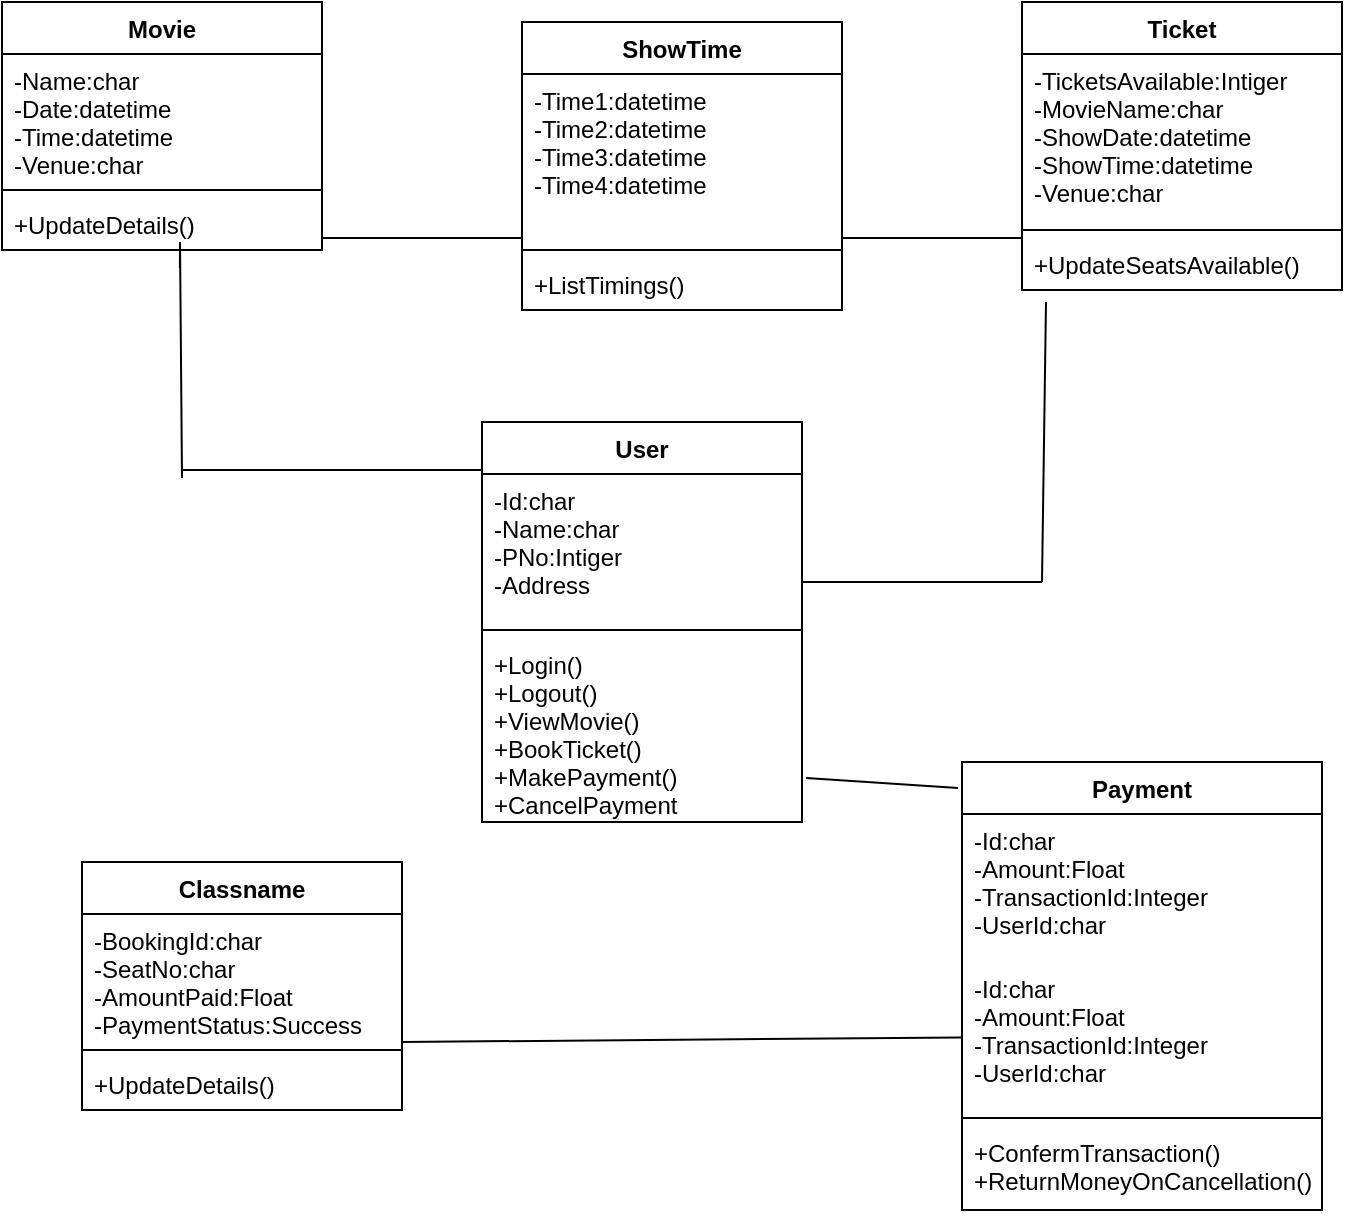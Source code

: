 <mxfile version="16.2.4" type="device"><diagram id="X6n-jdsuWEhb729CVim1" name="Page-1"><mxGraphModel dx="868" dy="425" grid="1" gridSize="10" guides="1" tooltips="1" connect="1" arrows="1" fold="1" page="1" pageScale="1" pageWidth="827" pageHeight="1169" math="0" shadow="0"><root><mxCell id="0"/><mxCell id="1" parent="0"/><mxCell id="4zqoCcSuyklwv4Ahp__0-7" value="Movie" style="swimlane;fontStyle=1;align=center;verticalAlign=top;childLayout=stackLayout;horizontal=1;startSize=26;horizontalStack=0;resizeParent=1;resizeParentMax=0;resizeLast=0;collapsible=1;marginBottom=0;" parent="1" vertex="1"><mxGeometry x="60" y="10" width="160" height="124" as="geometry"/></mxCell><mxCell id="4zqoCcSuyklwv4Ahp__0-8" value="-Name:char&#10;-Date:datetime&#10;-Time:datetime&#10;-Venue:char&#10;" style="text;strokeColor=none;fillColor=none;align=left;verticalAlign=top;spacingLeft=4;spacingRight=4;overflow=hidden;rotatable=0;points=[[0,0.5],[1,0.5]];portConstraint=eastwest;" parent="4zqoCcSuyklwv4Ahp__0-7" vertex="1"><mxGeometry y="26" width="160" height="64" as="geometry"/></mxCell><mxCell id="4zqoCcSuyklwv4Ahp__0-9" value="" style="line;strokeWidth=1;fillColor=none;align=left;verticalAlign=middle;spacingTop=-1;spacingLeft=3;spacingRight=3;rotatable=0;labelPosition=right;points=[];portConstraint=eastwest;" parent="4zqoCcSuyklwv4Ahp__0-7" vertex="1"><mxGeometry y="90" width="160" height="8" as="geometry"/></mxCell><mxCell id="4zqoCcSuyklwv4Ahp__0-10" value="+UpdateDetails()" style="text;strokeColor=none;fillColor=none;align=left;verticalAlign=top;spacingLeft=4;spacingRight=4;overflow=hidden;rotatable=0;points=[[0,0.5],[1,0.5]];portConstraint=eastwest;" parent="4zqoCcSuyklwv4Ahp__0-7" vertex="1"><mxGeometry y="98" width="160" height="26" as="geometry"/></mxCell><mxCell id="sV8MLsxhvzFs1njW_VpO-1" value="Ticket" style="swimlane;fontStyle=1;align=center;verticalAlign=top;childLayout=stackLayout;horizontal=1;startSize=26;horizontalStack=0;resizeParent=1;resizeParentMax=0;resizeLast=0;collapsible=1;marginBottom=0;" vertex="1" parent="1"><mxGeometry x="570" y="10" width="160" height="144" as="geometry"/></mxCell><mxCell id="sV8MLsxhvzFs1njW_VpO-2" value="-TicketsAvailable:Intiger&#10;-MovieName:char&#10;-ShowDate:datetime&#10;-ShowTime:datetime&#10;-Venue:char" style="text;strokeColor=none;fillColor=none;align=left;verticalAlign=top;spacingLeft=4;spacingRight=4;overflow=hidden;rotatable=0;points=[[0,0.5],[1,0.5]];portConstraint=eastwest;" vertex="1" parent="sV8MLsxhvzFs1njW_VpO-1"><mxGeometry y="26" width="160" height="84" as="geometry"/></mxCell><mxCell id="sV8MLsxhvzFs1njW_VpO-3" value="" style="line;strokeWidth=1;fillColor=none;align=left;verticalAlign=middle;spacingTop=-1;spacingLeft=3;spacingRight=3;rotatable=0;labelPosition=right;points=[];portConstraint=eastwest;" vertex="1" parent="sV8MLsxhvzFs1njW_VpO-1"><mxGeometry y="110" width="160" height="8" as="geometry"/></mxCell><mxCell id="sV8MLsxhvzFs1njW_VpO-4" value="+UpdateSeatsAvailable()" style="text;strokeColor=none;fillColor=none;align=left;verticalAlign=top;spacingLeft=4;spacingRight=4;overflow=hidden;rotatable=0;points=[[0,0.5],[1,0.5]];portConstraint=eastwest;" vertex="1" parent="sV8MLsxhvzFs1njW_VpO-1"><mxGeometry y="118" width="160" height="26" as="geometry"/></mxCell><mxCell id="sV8MLsxhvzFs1njW_VpO-5" value="User" style="swimlane;fontStyle=1;align=center;verticalAlign=top;childLayout=stackLayout;horizontal=1;startSize=26;horizontalStack=0;resizeParent=1;resizeParentMax=0;resizeLast=0;collapsible=1;marginBottom=0;" vertex="1" parent="1"><mxGeometry x="300" y="220" width="160" height="200" as="geometry"/></mxCell><mxCell id="sV8MLsxhvzFs1njW_VpO-6" value="-Id:char&#10;-Name:char&#10;-PNo:Intiger&#10;-Address" style="text;strokeColor=none;fillColor=none;align=left;verticalAlign=top;spacingLeft=4;spacingRight=4;overflow=hidden;rotatable=0;points=[[0,0.5],[1,0.5]];portConstraint=eastwest;" vertex="1" parent="sV8MLsxhvzFs1njW_VpO-5"><mxGeometry y="26" width="160" height="74" as="geometry"/></mxCell><mxCell id="sV8MLsxhvzFs1njW_VpO-7" value="" style="line;strokeWidth=1;fillColor=none;align=left;verticalAlign=middle;spacingTop=-1;spacingLeft=3;spacingRight=3;rotatable=0;labelPosition=right;points=[];portConstraint=eastwest;" vertex="1" parent="sV8MLsxhvzFs1njW_VpO-5"><mxGeometry y="100" width="160" height="8" as="geometry"/></mxCell><mxCell id="sV8MLsxhvzFs1njW_VpO-8" value="+Login()&#10;+Logout()&#10;+ViewMovie()&#10;+BookTicket()&#10;+MakePayment()&#10;+CancelPayment" style="text;strokeColor=none;fillColor=none;align=left;verticalAlign=top;spacingLeft=4;spacingRight=4;overflow=hidden;rotatable=0;points=[[0,0.5],[1,0.5]];portConstraint=eastwest;" vertex="1" parent="sV8MLsxhvzFs1njW_VpO-5"><mxGeometry y="108" width="160" height="92" as="geometry"/></mxCell><mxCell id="sV8MLsxhvzFs1njW_VpO-9" value="Payment" style="swimlane;fontStyle=1;align=center;verticalAlign=top;childLayout=stackLayout;horizontal=1;startSize=26;horizontalStack=0;resizeParent=1;resizeParentMax=0;resizeLast=0;collapsible=1;marginBottom=0;" vertex="1" parent="1"><mxGeometry x="540" y="390" width="180" height="224" as="geometry"/></mxCell><mxCell id="sV8MLsxhvzFs1njW_VpO-10" value="-Id:char&#10;-Amount:Float&#10;-TransactionId:Integer&#10;-UserId:char" style="text;strokeColor=none;fillColor=none;align=left;verticalAlign=top;spacingLeft=4;spacingRight=4;overflow=hidden;rotatable=0;points=[[0,0.5],[1,0.5]];portConstraint=eastwest;" vertex="1" parent="sV8MLsxhvzFs1njW_VpO-9"><mxGeometry y="26" width="180" height="74" as="geometry"/></mxCell><mxCell id="sV8MLsxhvzFs1njW_VpO-13" value="-Id:char&#10;-Amount:Float&#10;-TransactionId:Integer&#10;-UserId:char" style="text;strokeColor=none;fillColor=none;align=left;verticalAlign=top;spacingLeft=4;spacingRight=4;overflow=hidden;rotatable=0;points=[[0,0.5],[1,0.5]];portConstraint=eastwest;" vertex="1" parent="sV8MLsxhvzFs1njW_VpO-9"><mxGeometry y="100" width="180" height="74" as="geometry"/></mxCell><mxCell id="sV8MLsxhvzFs1njW_VpO-11" value="" style="line;strokeWidth=1;fillColor=none;align=left;verticalAlign=middle;spacingTop=-1;spacingLeft=3;spacingRight=3;rotatable=0;labelPosition=right;points=[];portConstraint=eastwest;" vertex="1" parent="sV8MLsxhvzFs1njW_VpO-9"><mxGeometry y="174" width="180" height="8" as="geometry"/></mxCell><mxCell id="sV8MLsxhvzFs1njW_VpO-12" value="+ConfermTransaction()&#10;+ReturnMoneyOnCancellation()" style="text;strokeColor=none;fillColor=none;align=left;verticalAlign=top;spacingLeft=4;spacingRight=4;overflow=hidden;rotatable=0;points=[[0,0.5],[1,0.5]];portConstraint=eastwest;" vertex="1" parent="sV8MLsxhvzFs1njW_VpO-9"><mxGeometry y="182" width="180" height="42" as="geometry"/></mxCell><mxCell id="sV8MLsxhvzFs1njW_VpO-14" value="Classname" style="swimlane;fontStyle=1;align=center;verticalAlign=top;childLayout=stackLayout;horizontal=1;startSize=26;horizontalStack=0;resizeParent=1;resizeParentMax=0;resizeLast=0;collapsible=1;marginBottom=0;" vertex="1" parent="1"><mxGeometry x="100" y="440" width="160" height="124" as="geometry"/></mxCell><mxCell id="sV8MLsxhvzFs1njW_VpO-15" value="-BookingId:char&#10;-SeatNo:char&#10;-AmountPaid:Float&#10;-PaymentStatus:Success" style="text;strokeColor=none;fillColor=none;align=left;verticalAlign=top;spacingLeft=4;spacingRight=4;overflow=hidden;rotatable=0;points=[[0,0.5],[1,0.5]];portConstraint=eastwest;" vertex="1" parent="sV8MLsxhvzFs1njW_VpO-14"><mxGeometry y="26" width="160" height="64" as="geometry"/></mxCell><mxCell id="sV8MLsxhvzFs1njW_VpO-16" value="" style="line;strokeWidth=1;fillColor=none;align=left;verticalAlign=middle;spacingTop=-1;spacingLeft=3;spacingRight=3;rotatable=0;labelPosition=right;points=[];portConstraint=eastwest;" vertex="1" parent="sV8MLsxhvzFs1njW_VpO-14"><mxGeometry y="90" width="160" height="8" as="geometry"/></mxCell><mxCell id="sV8MLsxhvzFs1njW_VpO-17" value="+UpdateDetails()" style="text;strokeColor=none;fillColor=none;align=left;verticalAlign=top;spacingLeft=4;spacingRight=4;overflow=hidden;rotatable=0;points=[[0,0.5],[1,0.5]];portConstraint=eastwest;" vertex="1" parent="sV8MLsxhvzFs1njW_VpO-14"><mxGeometry y="98" width="160" height="26" as="geometry"/></mxCell><mxCell id="sV8MLsxhvzFs1njW_VpO-24" value="ShowTime" style="swimlane;fontStyle=1;align=center;verticalAlign=top;childLayout=stackLayout;horizontal=1;startSize=26;horizontalStack=0;resizeParent=1;resizeParentMax=0;resizeLast=0;collapsible=1;marginBottom=0;" vertex="1" parent="1"><mxGeometry x="320" y="20" width="160" height="144" as="geometry"/></mxCell><mxCell id="sV8MLsxhvzFs1njW_VpO-25" value="-Time1:datetime&#10;-Time2:datetime&#10;-Time3:datetime&#10;-Time4:datetime" style="text;strokeColor=none;fillColor=none;align=left;verticalAlign=top;spacingLeft=4;spacingRight=4;overflow=hidden;rotatable=0;points=[[0,0.5],[1,0.5]];portConstraint=eastwest;" vertex="1" parent="sV8MLsxhvzFs1njW_VpO-24"><mxGeometry y="26" width="160" height="84" as="geometry"/></mxCell><mxCell id="sV8MLsxhvzFs1njW_VpO-26" value="" style="line;strokeWidth=1;fillColor=none;align=left;verticalAlign=middle;spacingTop=-1;spacingLeft=3;spacingRight=3;rotatable=0;labelPosition=right;points=[];portConstraint=eastwest;" vertex="1" parent="sV8MLsxhvzFs1njW_VpO-24"><mxGeometry y="110" width="160" height="8" as="geometry"/></mxCell><mxCell id="sV8MLsxhvzFs1njW_VpO-27" value="+ListTimings()" style="text;strokeColor=none;fillColor=none;align=left;verticalAlign=top;spacingLeft=4;spacingRight=4;overflow=hidden;rotatable=0;points=[[0,0.5],[1,0.5]];portConstraint=eastwest;" vertex="1" parent="sV8MLsxhvzFs1njW_VpO-24"><mxGeometry y="118" width="160" height="26" as="geometry"/></mxCell><mxCell id="sV8MLsxhvzFs1njW_VpO-28" value="" style="line;strokeWidth=1;fillColor=none;align=left;verticalAlign=middle;spacingTop=-1;spacingLeft=3;spacingRight=3;rotatable=0;labelPosition=right;points=[];portConstraint=eastwest;" vertex="1" parent="1"><mxGeometry x="220" y="126" width="100" height="4" as="geometry"/></mxCell><mxCell id="sV8MLsxhvzFs1njW_VpO-29" value="" style="line;strokeWidth=1;fillColor=none;align=left;verticalAlign=middle;spacingTop=-1;spacingLeft=3;spacingRight=3;rotatable=0;labelPosition=right;points=[];portConstraint=eastwest;" vertex="1" parent="1"><mxGeometry x="150" y="240" width="150" height="8" as="geometry"/></mxCell><mxCell id="sV8MLsxhvzFs1njW_VpO-30" value="" style="line;strokeWidth=1;fillColor=none;align=left;verticalAlign=middle;spacingTop=-1;spacingLeft=3;spacingRight=3;rotatable=0;labelPosition=right;points=[];portConstraint=eastwest;" vertex="1" parent="1"><mxGeometry x="480" y="124" width="90" height="8" as="geometry"/></mxCell><mxCell id="sV8MLsxhvzFs1njW_VpO-32" value="" style="endArrow=none;html=1;rounded=0;entryX=0.556;entryY=1.346;entryDx=0;entryDy=0;entryPerimeter=0;" edge="1" parent="1" target="4zqoCcSuyklwv4Ahp__0-10"><mxGeometry width="50" height="50" relative="1" as="geometry"><mxPoint x="150" y="248" as="sourcePoint"/><mxPoint x="200" y="198" as="targetPoint"/><Array as="points"><mxPoint x="149" y="130"/></Array></mxGeometry></mxCell><mxCell id="sV8MLsxhvzFs1njW_VpO-33" value="" style="endArrow=none;html=1;rounded=0;" edge="1" parent="1"><mxGeometry width="50" height="50" relative="1" as="geometry"><mxPoint x="460" y="300" as="sourcePoint"/><mxPoint x="580" y="300" as="targetPoint"/></mxGeometry></mxCell><mxCell id="sV8MLsxhvzFs1njW_VpO-34" value="" style="endArrow=none;html=1;rounded=0;entryX=0.075;entryY=1.231;entryDx=0;entryDy=0;entryPerimeter=0;" edge="1" parent="1" target="sV8MLsxhvzFs1njW_VpO-4"><mxGeometry width="50" height="50" relative="1" as="geometry"><mxPoint x="580" y="300" as="sourcePoint"/><mxPoint x="630" y="250" as="targetPoint"/></mxGeometry></mxCell><mxCell id="sV8MLsxhvzFs1njW_VpO-35" value="" style="endArrow=none;html=1;rounded=0;" edge="1" parent="1" target="sV8MLsxhvzFs1njW_VpO-13"><mxGeometry width="50" height="50" relative="1" as="geometry"><mxPoint x="260" y="530" as="sourcePoint"/><mxPoint x="420" y="500" as="targetPoint"/></mxGeometry></mxCell><mxCell id="sV8MLsxhvzFs1njW_VpO-37" value="" style="endArrow=none;html=1;rounded=0;exitX=1.013;exitY=0.761;exitDx=0;exitDy=0;exitPerimeter=0;entryX=-0.011;entryY=0.058;entryDx=0;entryDy=0;entryPerimeter=0;" edge="1" parent="1" source="sV8MLsxhvzFs1njW_VpO-8" target="sV8MLsxhvzFs1njW_VpO-9"><mxGeometry width="50" height="50" relative="1" as="geometry"><mxPoint x="530" y="360" as="sourcePoint"/><mxPoint x="700" y="380" as="targetPoint"/><Array as="points"/></mxGeometry></mxCell></root></mxGraphModel></diagram></mxfile>